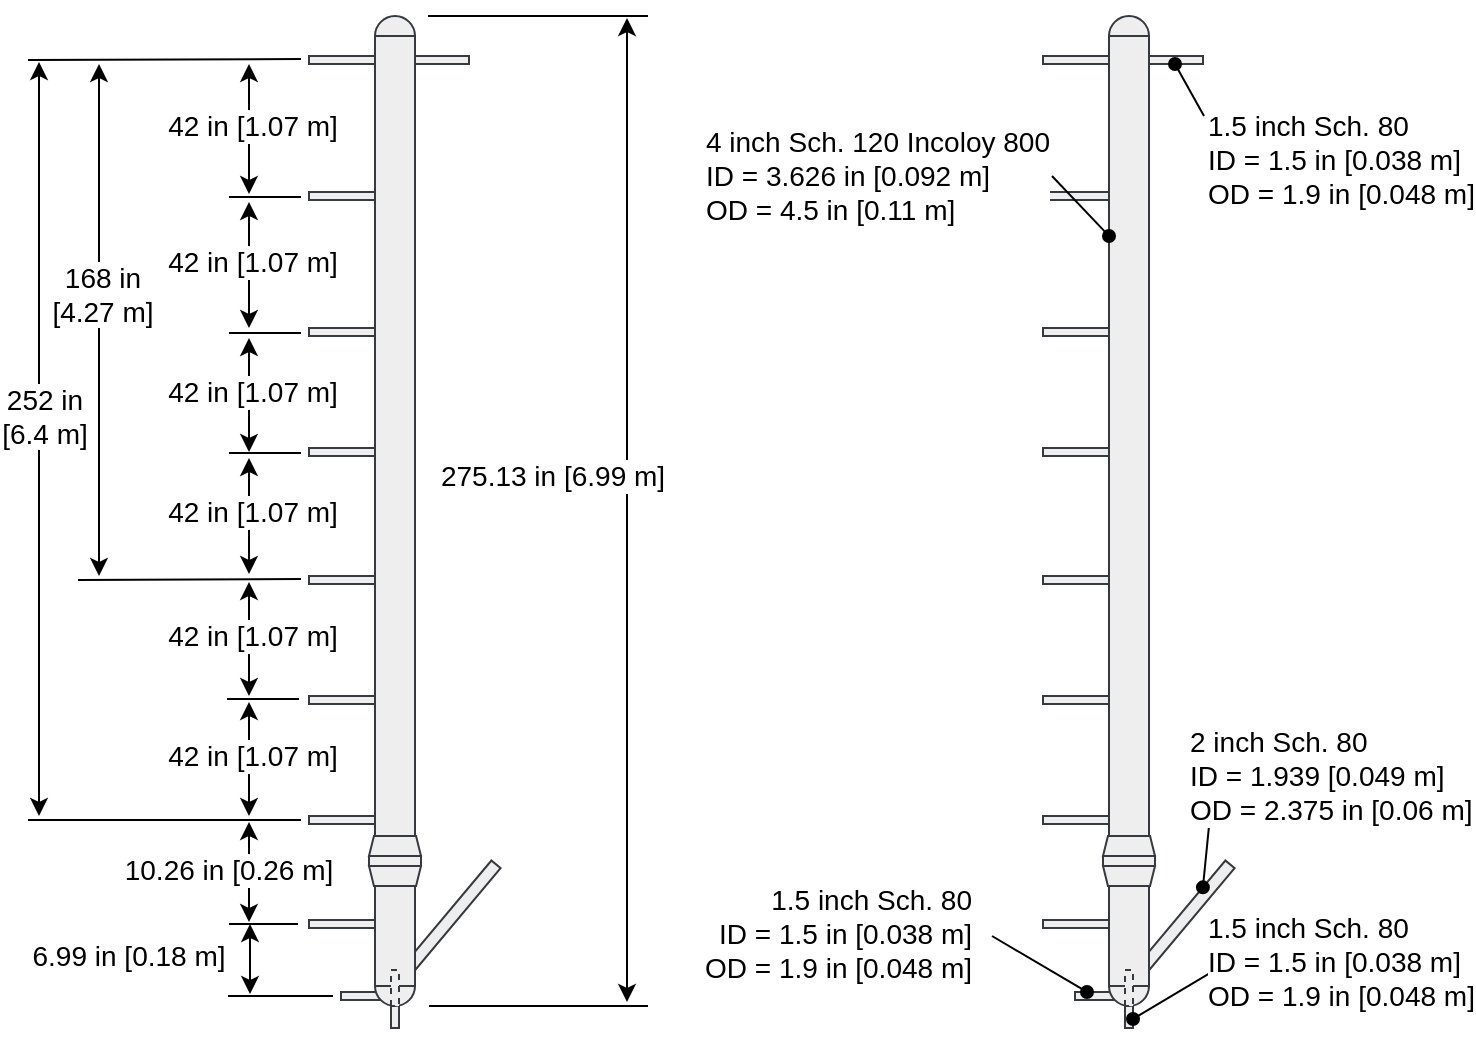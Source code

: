 <mxfile version="10.2.8" type="device"><diagram id="bef540cb-b179-387b-1207-b0d20a5954bc" name="Page-1"><mxGraphModel dx="930" dy="676" grid="1" gridSize="5" guides="1" tooltips="1" connect="1" arrows="1" fold="1" page="1" pageScale="1" pageWidth="850" pageHeight="1100" background="#ffffff" math="0" shadow="0"><root><mxCell id="0"/><mxCell id="1" parent="0"/><mxCell id="8UT06XBguIE4vmmxsHJ3-258" value="" style="rounded=0;whiteSpace=wrap;html=1;fillColor=#eeeeee;fontSize=14;align=center;rotation=0;strokeColor=#36393d;" parent="1" vertex="1"><mxGeometry x="562.5" y="98" width="33" height="4" as="geometry"/></mxCell><mxCell id="139" value="" style="rounded=0;whiteSpace=wrap;html=1;fillColor=#eeeeee;fontSize=14;align=center;rotation=-50;strokeColor=#36393d;" parent="1" vertex="1"><mxGeometry x="231.5" y="458" width="70" height="6" as="geometry"/></mxCell><mxCell id="146" value="" style="rounded=0;whiteSpace=wrap;html=1;fillColor=#eeeeee;fontSize=14;align=center;strokeColor=#36393d;" parent="1" vertex="1"><mxGeometry x="228.5" y="440" width="20" height="55" as="geometry"/></mxCell><mxCell id="130" value="" style="rounded=0;whiteSpace=wrap;html=1;fillColor=#eeeeee;fontSize=14;align=center;rotation=0;strokeColor=#36393d;" parent="1" vertex="1"><mxGeometry x="195.5" y="30" width="33" height="4" as="geometry"/></mxCell><mxCell id="132" value="" style="rounded=0;whiteSpace=wrap;html=1;fillColor=#eeeeee;fontSize=14;align=center;rotation=0;strokeColor=#36393d;" parent="1" vertex="1"><mxGeometry x="247.5" y="30" width="28" height="4" as="geometry"/></mxCell><mxCell id="135" value="" style="rounded=0;whiteSpace=wrap;html=1;fillColor=#eeeeee;fontSize=14;align=center;rotation=0;strokeColor=#36393d;" parent="1" vertex="1"><mxGeometry x="211.5" y="498" width="24" height="4" as="geometry"/></mxCell><mxCell id="137" value="" style="rounded=0;whiteSpace=wrap;html=1;fillColor=#eeeeee;fontSize=14;align=center;rotation=-90;strokeColor=#36393d;" parent="1" vertex="1"><mxGeometry x="229.5" y="505" width="18" height="4" as="geometry"/></mxCell><mxCell id="140" value="" style="rounded=0;whiteSpace=wrap;html=1;fillColor=#eeeeee;fontSize=14;align=center;strokeColor=#36393d;" parent="1" vertex="1"><mxGeometry x="228.5" y="20" width="20" height="400" as="geometry"/></mxCell><mxCell id="141" value="" style="verticalLabelPosition=bottom;verticalAlign=top;html=1;shape=mxgraph.basic.half_circle;fillColor=#eeeeee;fontSize=14;align=center;rotation=180;strokeColor=#36393d;" parent="1" vertex="1"><mxGeometry x="228.5" y="10" width="20" height="10" as="geometry"/></mxCell><mxCell id="142" value="" style="rounded=0;whiteSpace=wrap;html=1;fillColor=#eeeeee;fontSize=14;align=center;strokeColor=#36393d;" parent="1" vertex="1"><mxGeometry x="225.5" y="430" width="26" height="5" as="geometry"/></mxCell><mxCell id="143" value="" style="shape=trapezoid;perimeter=trapezoidPerimeter;whiteSpace=wrap;html=1;fillColor=#eeeeee;fontSize=14;align=center;size=0.095;strokeColor=#36393d;" parent="1" vertex="1"><mxGeometry x="225.5" y="420" width="26" height="10" as="geometry"/></mxCell><mxCell id="144" value="" style="shape=trapezoid;perimeter=trapezoidPerimeter;whiteSpace=wrap;html=1;fillColor=#eeeeee;fontSize=14;align=center;size=0.095;rotation=180;strokeColor=#36393d;" parent="1" vertex="1"><mxGeometry x="225.5" y="435" width="26" height="10" as="geometry"/></mxCell><mxCell id="147" value="" style="verticalLabelPosition=bottom;verticalAlign=top;html=1;shape=mxgraph.basic.half_circle;fillColor=#eeeeee;fontSize=14;align=center;rotation=0;strokeColor=#36393d;" parent="1" vertex="1"><mxGeometry x="228.5" y="495" width="20" height="10" as="geometry"/></mxCell><mxCell id="148" value="" style="rounded=0;whiteSpace=wrap;html=1;fillColor=#eeeeee;fontSize=14;align=center;rotation=0;strokeColor=#36393d;" parent="1" vertex="1"><mxGeometry x="195.5" y="410" width="33" height="4" as="geometry"/></mxCell><mxCell id="149" value="" style="rounded=0;whiteSpace=wrap;html=1;fillColor=#eeeeee;fontSize=14;align=center;rotation=0;strokeColor=#36393d;" parent="1" vertex="1"><mxGeometry x="195.5" y="350" width="33" height="4" as="geometry"/></mxCell><mxCell id="150" value="" style="rounded=0;whiteSpace=wrap;html=1;fillColor=#eeeeee;fontSize=14;align=center;rotation=0;strokeColor=#36393d;" parent="1" vertex="1"><mxGeometry x="195.5" y="290" width="33" height="4" as="geometry"/></mxCell><mxCell id="154" value="" style="endArrow=classic;startArrow=classic;html=1;fontSize=14;startFill=1;" parent="1" edge="1"><mxGeometry width="50" height="50" relative="1" as="geometry"><mxPoint x="60.5" y="410" as="sourcePoint"/><mxPoint x="60.5" y="33" as="targetPoint"/></mxGeometry></mxCell><mxCell id="155" value="252 in&lt;br&gt;[6.4 m]&lt;br style=&quot;font-size: 14px&quot;&gt;" style="text;html=1;resizable=0;points=[];align=center;verticalAlign=middle;labelBackgroundColor=#ffffff;fontSize=14;spacingTop=0;" parent="154" vertex="1" connectable="0"><mxGeometry x="0.064" relative="1" as="geometry"><mxPoint x="2" as="offset"/></mxGeometry></mxCell><mxCell id="156" value="" style="endArrow=none;html=1;fontSize=14;" parent="1" edge="1"><mxGeometry width="50" height="50" relative="1" as="geometry"><mxPoint x="55" y="412" as="sourcePoint"/><mxPoint x="191.5" y="412" as="targetPoint"/></mxGeometry></mxCell><mxCell id="157" value="" style="endArrow=none;html=1;fontSize=14;" parent="1" edge="1"><mxGeometry width="50" height="50" relative="1" as="geometry"><mxPoint x="55" y="32" as="sourcePoint"/><mxPoint x="191.5" y="31.5" as="targetPoint"/></mxGeometry></mxCell><mxCell id="158" value="" style="endArrow=classic;startArrow=classic;html=1;fontSize=14;" parent="1" edge="1"><mxGeometry width="50" height="50" relative="1" as="geometry"><mxPoint x="165.5" y="410" as="sourcePoint"/><mxPoint x="165.5" y="353" as="targetPoint"/></mxGeometry></mxCell><mxCell id="159" value="42 in [1.07 m]&lt;br style=&quot;font-size: 14px;&quot;&gt;" style="text;html=1;resizable=0;points=[];align=center;verticalAlign=middle;labelBackgroundColor=#ffffff;fontSize=14;" parent="158" vertex="1" connectable="0"><mxGeometry x="0.064" relative="1" as="geometry"><mxPoint x="1" as="offset"/></mxGeometry></mxCell><mxCell id="160" value="" style="endArrow=none;html=1;fontSize=14;" parent="1" edge="1"><mxGeometry width="50" height="50" relative="1" as="geometry"><mxPoint x="154.5" y="351.5" as="sourcePoint"/><mxPoint x="190.5" y="351.5" as="targetPoint"/></mxGeometry></mxCell><mxCell id="161" value="" style="endArrow=none;html=1;fontSize=14;" parent="1" edge="1"><mxGeometry width="50" height="50" relative="1" as="geometry"><mxPoint x="80" y="292" as="sourcePoint"/><mxPoint x="191.5" y="291.5" as="targetPoint"/></mxGeometry></mxCell><mxCell id="162" value="" style="endArrow=classic;startArrow=classic;html=1;fontSize=14;" parent="1" edge="1"><mxGeometry width="50" height="50" relative="1" as="geometry"><mxPoint x="165.5" y="350" as="sourcePoint"/><mxPoint x="165.5" y="293" as="targetPoint"/></mxGeometry></mxCell><mxCell id="163" value="42 in [1.07 m]&lt;br style=&quot;font-size: 14px;&quot;&gt;" style="text;html=1;resizable=0;points=[];align=center;verticalAlign=middle;labelBackgroundColor=#ffffff;fontSize=14;" parent="162" vertex="1" connectable="0"><mxGeometry x="0.064" relative="1" as="geometry"><mxPoint x="1" as="offset"/></mxGeometry></mxCell><mxCell id="164" value="" style="endArrow=classic;startArrow=classic;html=1;fontSize=14;" parent="1" edge="1"><mxGeometry width="50" height="50" relative="1" as="geometry"><mxPoint x="90.5" y="290" as="sourcePoint"/><mxPoint x="90.5" y="34" as="targetPoint"/></mxGeometry></mxCell><mxCell id="165" value="168 in&lt;br&gt;[4.27 m]&lt;br style=&quot;font-size: 14px&quot;&gt;" style="text;html=1;resizable=0;points=[];align=center;verticalAlign=middle;labelBackgroundColor=#ffffff;fontSize=14;" parent="164" vertex="1" connectable="0"><mxGeometry x="0.064" relative="1" as="geometry"><mxPoint x="1" y="-5" as="offset"/></mxGeometry></mxCell><mxCell id="166" value="" style="endArrow=none;html=1;fontSize=14;" parent="1" source="251" edge="1"><mxGeometry width="50" height="50" relative="1" as="geometry"><mxPoint x="155.5" y="464" as="sourcePoint"/><mxPoint x="224.5" y="464" as="targetPoint"/></mxGeometry></mxCell><mxCell id="167" value="" style="endArrow=classic;startArrow=classic;html=1;fontSize=14;" parent="1" edge="1"><mxGeometry width="50" height="50" relative="1" as="geometry"><mxPoint x="165.5" y="463" as="sourcePoint"/><mxPoint x="165.5" y="413" as="targetPoint"/></mxGeometry></mxCell><mxCell id="168" value="10.26 in [0.26 m]&lt;br style=&quot;font-size: 14px;&quot;&gt;" style="text;html=1;resizable=0;points=[];align=center;verticalAlign=middle;labelBackgroundColor=#ffffff;fontSize=14;" parent="167" vertex="1" connectable="0"><mxGeometry x="0.064" relative="1" as="geometry"><mxPoint x="-11" as="offset"/></mxGeometry></mxCell><mxCell id="171" value="" style="endArrow=none;html=1;fontSize=14;" parent="1" edge="1"><mxGeometry width="50" height="50" relative="1" as="geometry"><mxPoint x="255.5" y="505" as="sourcePoint"/><mxPoint x="365" y="505" as="targetPoint"/></mxGeometry></mxCell><mxCell id="172" value="" style="endArrow=none;html=1;fontSize=14;" parent="1" edge="1"><mxGeometry width="50" height="50" relative="1" as="geometry"><mxPoint x="255.0" y="10" as="sourcePoint"/><mxPoint x="365" y="10" as="targetPoint"/></mxGeometry></mxCell><mxCell id="173" value="" style="endArrow=classic;startArrow=classic;html=1;fontSize=14;" parent="1" edge="1"><mxGeometry width="50" height="50" relative="1" as="geometry"><mxPoint x="354.5" y="503" as="sourcePoint"/><mxPoint x="354.5" y="11" as="targetPoint"/></mxGeometry></mxCell><mxCell id="174" value="275.13 in [6.99 m]" style="text;html=1;resizable=0;points=[];align=center;verticalAlign=middle;labelBackgroundColor=#ffffff;fontSize=14;" parent="173" vertex="1" connectable="0"><mxGeometry x="0.064" relative="1" as="geometry"><mxPoint x="-38" y="-1.5" as="offset"/></mxGeometry></mxCell><mxCell id="175" value="" style="rounded=0;whiteSpace=wrap;html=1;fillColor=#eeeeee;fontSize=14;align=center;rotation=-90;strokeColor=#36393d;dashed=1;" parent="1" vertex="1"><mxGeometry x="229.5" y="494" width="18" height="4" as="geometry"/></mxCell><mxCell id="179" value="" style="endArrow=none;html=1;fontSize=14;" parent="1" edge="1"><mxGeometry width="50" height="50" relative="1" as="geometry"><mxPoint x="155" y="500" as="sourcePoint"/><mxPoint x="207.5" y="500" as="targetPoint"/></mxGeometry></mxCell><mxCell id="196" value="" style="rounded=0;whiteSpace=wrap;html=1;fillColor=#eeeeee;fontSize=14;align=center;rotation=0;strokeColor=#36393d;" parent="1" vertex="1"><mxGeometry x="562.5" y="30" width="33" height="4" as="geometry"/></mxCell><mxCell id="197" value="" style="rounded=0;whiteSpace=wrap;html=1;fillColor=#eeeeee;fontSize=14;align=center;rotation=0;strokeColor=#36393d;" parent="1" vertex="1"><mxGeometry x="614.5" y="30" width="28" height="4" as="geometry"/></mxCell><mxCell id="198" value="" style="rounded=0;whiteSpace=wrap;html=1;fillColor=#eeeeee;fontSize=14;align=center;rotation=0;strokeColor=#36393d;" parent="1" vertex="1"><mxGeometry x="578.5" y="498" width="24" height="4" as="geometry"/></mxCell><mxCell id="199" value="" style="rounded=0;whiteSpace=wrap;html=1;fillColor=#eeeeee;fontSize=14;align=center;rotation=-90;strokeColor=#36393d;" parent="1" vertex="1"><mxGeometry x="596.5" y="505" width="18" height="4" as="geometry"/></mxCell><mxCell id="200" value="" style="rounded=0;whiteSpace=wrap;html=1;fillColor=#eeeeee;fontSize=14;align=center;rotation=-50;strokeColor=#36393d;" parent="1" vertex="1"><mxGeometry x="598.5" y="458" width="70" height="6" as="geometry"/></mxCell><mxCell id="201" value="" style="rounded=0;whiteSpace=wrap;html=1;fillColor=#eeeeee;fontSize=14;align=center;strokeColor=#36393d;" parent="1" vertex="1"><mxGeometry x="595.5" y="20" width="20" height="400" as="geometry"/></mxCell><mxCell id="202" value="" style="verticalLabelPosition=bottom;verticalAlign=top;html=1;shape=mxgraph.basic.half_circle;fillColor=#eeeeee;fontSize=14;align=center;rotation=180;strokeColor=#36393d;" parent="1" vertex="1"><mxGeometry x="595.5" y="10" width="20" height="10" as="geometry"/></mxCell><mxCell id="203" value="" style="rounded=0;whiteSpace=wrap;html=1;fillColor=#eeeeee;fontSize=14;align=center;strokeColor=#36393d;" parent="1" vertex="1"><mxGeometry x="592.5" y="430" width="26" height="5" as="geometry"/></mxCell><mxCell id="204" value="" style="shape=trapezoid;perimeter=trapezoidPerimeter;whiteSpace=wrap;html=1;fillColor=#eeeeee;fontSize=14;align=center;size=0.095;strokeColor=#36393d;" parent="1" vertex="1"><mxGeometry x="592.5" y="420" width="26" height="10" as="geometry"/></mxCell><mxCell id="205" value="" style="shape=trapezoid;perimeter=trapezoidPerimeter;whiteSpace=wrap;html=1;fillColor=#eeeeee;fontSize=14;align=center;size=0.095;rotation=180;strokeColor=#36393d;" parent="1" vertex="1"><mxGeometry x="592.5" y="435" width="26" height="10" as="geometry"/></mxCell><mxCell id="207" value="" style="rounded=0;whiteSpace=wrap;html=1;fillColor=#eeeeee;fontSize=14;align=center;strokeColor=#36393d;" parent="1" vertex="1"><mxGeometry x="595.5" y="445" width="20" height="50" as="geometry"/></mxCell><mxCell id="208" value="" style="verticalLabelPosition=bottom;verticalAlign=top;html=1;shape=mxgraph.basic.half_circle;fillColor=#eeeeee;fontSize=14;align=center;rotation=0;strokeColor=#36393d;" parent="1" vertex="1"><mxGeometry x="595.5" y="495" width="20" height="10" as="geometry"/></mxCell><mxCell id="209" value="" style="rounded=0;whiteSpace=wrap;html=1;fillColor=#eeeeee;fontSize=14;align=center;rotation=0;strokeColor=#36393d;" parent="1" vertex="1"><mxGeometry x="562.5" y="410" width="33" height="4" as="geometry"/></mxCell><mxCell id="210" value="" style="rounded=0;whiteSpace=wrap;html=1;fillColor=#eeeeee;fontSize=14;align=center;rotation=0;strokeColor=#36393d;" parent="1" vertex="1"><mxGeometry x="562.5" y="350" width="33" height="4" as="geometry"/></mxCell><mxCell id="211" value="" style="rounded=0;whiteSpace=wrap;html=1;fillColor=#eeeeee;fontSize=14;align=center;rotation=0;strokeColor=#36393d;" parent="1" vertex="1"><mxGeometry x="562.5" y="290" width="33" height="4" as="geometry"/></mxCell><mxCell id="227" value="&lt;div style=&quot;text-align: left; font-size: 14px;&quot;&gt;4 inch Sch. 120 Incoloy 800&lt;/div&gt;&lt;div style=&quot;text-align: left; font-size: 14px;&quot;&gt;ID = 3.626 in [0.092 m]&lt;/div&gt;&lt;div style=&quot;text-align: left; font-size: 14px;&quot;&gt;OD = 4.5 in [0.11 m]&lt;/div&gt;" style="endArrow=oval;html=1;endFill=1;verticalAlign=middle;fontSize=14;labelPosition=right;verticalLabelPosition=middle;align=right;entryX=0;entryY=0.25;" parent="1" target="201" edge="1"><mxGeometry x="-1" width="50" height="50" relative="1" as="geometry"><mxPoint x="567" y="90" as="sourcePoint"/><mxPoint x="597" y="25" as="targetPoint"/><mxPoint as="offset"/></mxGeometry></mxCell><mxCell id="232" value="" style="rounded=0;whiteSpace=wrap;html=1;fillColor=#eeeeee;fontSize=14;align=center;rotation=-90;strokeColor=#36393d;dashed=1;" parent="1" vertex="1"><mxGeometry x="596.5" y="494" width="18" height="4" as="geometry"/></mxCell><mxCell id="242" value="" style="endArrow=oval;html=1;fontSize=14;entryX=0.5;entryY=1;endFill=1;" parent="1" target="197" edge="1"><mxGeometry width="50" height="50" relative="1" as="geometry"><mxPoint x="643" y="60" as="sourcePoint"/><mxPoint x="633" y="40" as="targetPoint"/></mxGeometry></mxCell><mxCell id="243" value="1.5 inch Sch. 80&lt;br&gt;ID = 1.5 in [0.038 m]&lt;br&gt;OD = 1.9 in [0.048 m]&lt;br&gt;" style="text;html=1;resizable=0;points=[];align=left;verticalAlign=top;labelBackgroundColor=#ffffff;fontSize=14;labelPosition=center;verticalLabelPosition=bottom;" parent="242" vertex="1" connectable="0"><mxGeometry x="-0.457" relative="1" as="geometry"><mxPoint x="3.5" y="-3" as="offset"/></mxGeometry></mxCell><mxCell id="244" value="" style="endArrow=oval;html=1;fontSize=14;align=right;entryX=0.25;entryY=0;endFill=1;" parent="1" target="198" edge="1"><mxGeometry width="50" height="50" relative="1" as="geometry"><mxPoint x="537" y="470" as="sourcePoint"/><mxPoint x="443" y="540" as="targetPoint"/></mxGeometry></mxCell><mxCell id="245" value="1.5 inch Sch. 80&lt;br&gt;ID = 1.5 in [0.038 m]&lt;br&gt;OD = 1.9 in [0.048 m]&lt;br&gt;" style="text;html=1;resizable=0;points=[];align=right;verticalAlign=middle;labelBackgroundColor=#ffffff;fontSize=14;" parent="244" vertex="1" connectable="0"><mxGeometry x="-0.516" y="-2" relative="1" as="geometry"><mxPoint x="-20.5" y="-9.5" as="offset"/></mxGeometry></mxCell><mxCell id="246" value="" style="endArrow=oval;html=1;fontSize=14;align=right;endFill=1;entryX=0.25;entryY=1;" parent="1" target="199" edge="1"><mxGeometry width="50" height="50" relative="1" as="geometry"><mxPoint x="677" y="470" as="sourcePoint"/><mxPoint x="617" y="511" as="targetPoint"/></mxGeometry></mxCell><mxCell id="248" value="1.5 inch Sch. 80&lt;br&gt;ID = 1.5 in [0.038 m]&lt;br&gt;OD = 1.9 in [0.048 m]&lt;br&gt;" style="text;html=1;resizable=0;points=[];align=left;verticalAlign=middle;labelBackgroundColor=#ffffff;fontSize=14;" parent="246" vertex="1" connectable="0"><mxGeometry x="-0.624" relative="1" as="geometry"><mxPoint x="-21.5" y="5.5" as="offset"/></mxGeometry></mxCell><mxCell id="249" value="" style="endArrow=oval;html=1;fontSize=14;align=right;endFill=1;entryX=0.75;entryY=0;" parent="1" target="200" edge="1"><mxGeometry width="50" height="50" relative="1" as="geometry"><mxPoint x="647" y="400" as="sourcePoint"/><mxPoint x="637" y="420" as="targetPoint"/></mxGeometry></mxCell><mxCell id="250" value="2 inch Sch. 80&lt;br&gt;ID = 1.939 [0.049 m]&lt;br&gt;OD = 2.375 in [0.06 m]&lt;br&gt;" style="text;html=1;resizable=0;points=[];align=left;verticalAlign=middle;labelBackgroundColor=#ffffff;fontSize=14;" parent="249" vertex="1" connectable="0"><mxGeometry x="-0.58" y="1" relative="1" as="geometry"><mxPoint x="-13.5" y="-19.5" as="offset"/></mxGeometry></mxCell><mxCell id="251" value="" style="rounded=0;whiteSpace=wrap;html=1;fillColor=#eeeeee;fontSize=14;align=center;rotation=0;strokeColor=#36393d;" parent="1" vertex="1"><mxGeometry x="195.5" y="462" width="33" height="4" as="geometry"/></mxCell><mxCell id="252" value="" style="endArrow=none;html=1;fontSize=14;" parent="1" edge="1"><mxGeometry width="50" height="50" relative="1" as="geometry"><mxPoint x="155.5" y="464" as="sourcePoint"/><mxPoint x="190" y="464" as="targetPoint"/></mxGeometry></mxCell><mxCell id="253" value="" style="rounded=0;whiteSpace=wrap;html=1;fillColor=#eeeeee;fontSize=14;align=center;rotation=0;strokeColor=#36393d;" parent="1" vertex="1"><mxGeometry x="562.5" y="462" width="33" height="4" as="geometry"/></mxCell><mxCell id="254" value="" style="endArrow=classic;startArrow=classic;html=1;fontSize=14;" parent="1" edge="1"><mxGeometry width="50" height="50" relative="1" as="geometry"><mxPoint x="166" y="499" as="sourcePoint"/><mxPoint x="166" y="464" as="targetPoint"/></mxGeometry></mxCell><mxCell id="255" value="6.99 in [0.18 m]&lt;br style=&quot;font-size: 14px&quot;&gt;" style="text;html=1;resizable=0;points=[];align=center;verticalAlign=middle;labelBackgroundColor=#ffffff;fontSize=14;" parent="254" vertex="1" connectable="0"><mxGeometry x="0.064" relative="1" as="geometry"><mxPoint x="-61" y="-0.5" as="offset"/></mxGeometry></mxCell><mxCell id="8UT06XBguIE4vmmxsHJ3-255" value="" style="rounded=0;whiteSpace=wrap;html=1;fillColor=#eeeeee;fontSize=14;align=center;rotation=0;strokeColor=#36393d;" parent="1" vertex="1"><mxGeometry x="195.5" y="98" width="33" height="4" as="geometry"/></mxCell><mxCell id="8UT06XBguIE4vmmxsHJ3-256" value="" style="rounded=0;whiteSpace=wrap;html=1;fillColor=#eeeeee;fontSize=14;align=center;rotation=0;strokeColor=#36393d;" parent="1" vertex="1"><mxGeometry x="195.5" y="166" width="33" height="4" as="geometry"/></mxCell><mxCell id="8UT06XBguIE4vmmxsHJ3-257" value="" style="rounded=0;whiteSpace=wrap;html=1;fillColor=#eeeeee;fontSize=14;align=center;rotation=0;strokeColor=#36393d;" parent="1" vertex="1"><mxGeometry x="195.5" y="226" width="33" height="4" as="geometry"/></mxCell><mxCell id="8UT06XBguIE4vmmxsHJ3-259" value="" style="rounded=0;whiteSpace=wrap;html=1;fillColor=#eeeeee;fontSize=14;align=center;rotation=0;strokeColor=#36393d;" parent="1" vertex="1"><mxGeometry x="562.5" y="166" width="33" height="4" as="geometry"/></mxCell><mxCell id="8UT06XBguIE4vmmxsHJ3-260" value="" style="rounded=0;whiteSpace=wrap;html=1;fillColor=#eeeeee;fontSize=14;align=center;rotation=0;strokeColor=#36393d;" parent="1" vertex="1"><mxGeometry x="562.5" y="226" width="33" height="4" as="geometry"/></mxCell><mxCell id="qPORSqGomvIcDlhBN_On-256" value="" style="endArrow=none;html=1;fontSize=14;" parent="1" edge="1"><mxGeometry width="50" height="50" relative="1" as="geometry"><mxPoint x="155.5" y="228.5" as="sourcePoint"/><mxPoint x="191.5" y="228.5" as="targetPoint"/></mxGeometry></mxCell><mxCell id="qPORSqGomvIcDlhBN_On-257" value="" style="endArrow=none;html=1;fontSize=14;" parent="1" edge="1"><mxGeometry width="50" height="50" relative="1" as="geometry"><mxPoint x="155.5" y="168.5" as="sourcePoint"/><mxPoint x="191.5" y="168.5" as="targetPoint"/></mxGeometry></mxCell><mxCell id="qPORSqGomvIcDlhBN_On-258" value="" style="endArrow=none;html=1;fontSize=14;" parent="1" edge="1"><mxGeometry width="50" height="50" relative="1" as="geometry"><mxPoint x="155.5" y="100.5" as="sourcePoint"/><mxPoint x="191.5" y="100.5" as="targetPoint"/></mxGeometry></mxCell><mxCell id="qPORSqGomvIcDlhBN_On-259" value="" style="endArrow=classic;startArrow=classic;html=1;fontSize=14;" parent="1" edge="1"><mxGeometry width="50" height="50" relative="1" as="geometry"><mxPoint x="165.5" y="289" as="sourcePoint"/><mxPoint x="165.5" y="231" as="targetPoint"/></mxGeometry></mxCell><mxCell id="qPORSqGomvIcDlhBN_On-260" value="42 in [1.07 m]&lt;br style=&quot;font-size: 14px;&quot;&gt;" style="text;html=1;resizable=0;points=[];align=center;verticalAlign=middle;labelBackgroundColor=#ffffff;fontSize=14;" parent="qPORSqGomvIcDlhBN_On-259" vertex="1" connectable="0"><mxGeometry x="0.064" relative="1" as="geometry"><mxPoint x="1" as="offset"/></mxGeometry></mxCell><mxCell id="qPORSqGomvIcDlhBN_On-261" value="" style="endArrow=classic;startArrow=classic;html=1;fontSize=14;" parent="1" edge="1"><mxGeometry width="50" height="50" relative="1" as="geometry"><mxPoint x="165.5" y="228" as="sourcePoint"/><mxPoint x="165.5" y="171" as="targetPoint"/></mxGeometry></mxCell><mxCell id="qPORSqGomvIcDlhBN_On-262" value="42 in [1.07 m]&lt;br style=&quot;font-size: 14px;&quot;&gt;" style="text;html=1;resizable=0;points=[];align=center;verticalAlign=middle;labelBackgroundColor=#ffffff;fontSize=14;" parent="qPORSqGomvIcDlhBN_On-261" vertex="1" connectable="0"><mxGeometry x="0.064" relative="1" as="geometry"><mxPoint x="1" as="offset"/></mxGeometry></mxCell><mxCell id="qPORSqGomvIcDlhBN_On-263" value="" style="endArrow=classic;startArrow=classic;html=1;fontSize=14;" parent="1" edge="1"><mxGeometry width="50" height="50" relative="1" as="geometry"><mxPoint x="165.5" y="166" as="sourcePoint"/><mxPoint x="165.5" y="103" as="targetPoint"/></mxGeometry></mxCell><mxCell id="qPORSqGomvIcDlhBN_On-264" value="42 in [1.07 m]&lt;br style=&quot;font-size: 14px;&quot;&gt;" style="text;html=1;resizable=0;points=[];align=center;verticalAlign=middle;labelBackgroundColor=#ffffff;fontSize=14;" parent="qPORSqGomvIcDlhBN_On-263" vertex="1" connectable="0"><mxGeometry x="0.064" relative="1" as="geometry"><mxPoint x="1" as="offset"/></mxGeometry></mxCell><mxCell id="qPORSqGomvIcDlhBN_On-265" value="" style="endArrow=classic;startArrow=classic;html=1;fontSize=14;" parent="1" edge="1"><mxGeometry width="50" height="50" relative="1" as="geometry"><mxPoint x="165.5" y="99" as="sourcePoint"/><mxPoint x="165.5" y="34" as="targetPoint"/></mxGeometry></mxCell><mxCell id="qPORSqGomvIcDlhBN_On-266" value="42 in [1.07 m]&lt;br style=&quot;font-size: 14px;&quot;&gt;" style="text;html=1;resizable=0;points=[];align=center;verticalAlign=middle;labelBackgroundColor=#ffffff;fontSize=14;" parent="qPORSqGomvIcDlhBN_On-265" vertex="1" connectable="0"><mxGeometry x="0.064" relative="1" as="geometry"><mxPoint x="1" as="offset"/></mxGeometry></mxCell></root></mxGraphModel></diagram></mxfile>